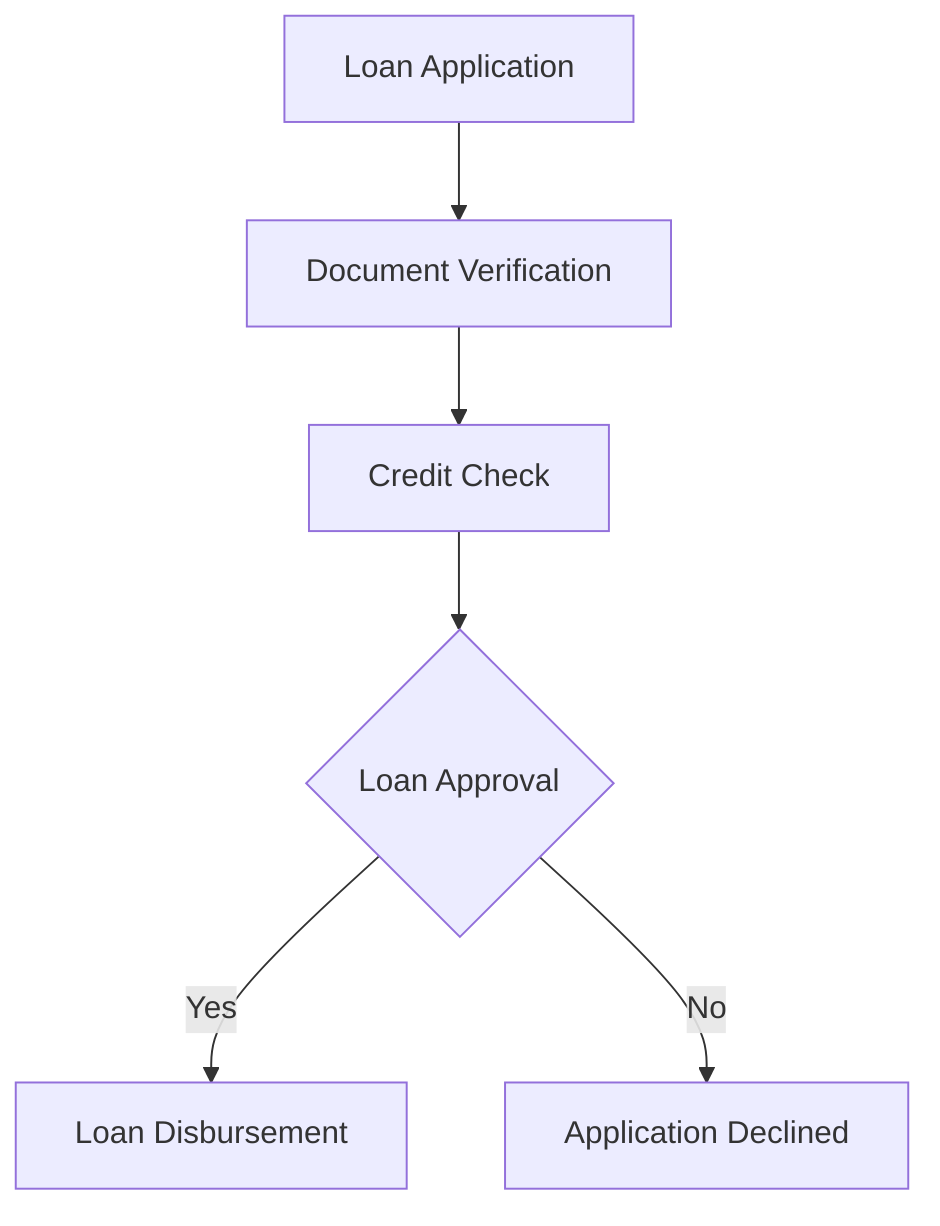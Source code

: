 flowchart TD
    Application[Loan Application] --> Verify[Document Verification]
    Verify --> Credit[Credit Check]
    Credit --> Approval{Loan Approval}
    Approval -->|Yes| Disburse[Loan Disbursement]
    Approval -->|No| Decline[Application Declined]